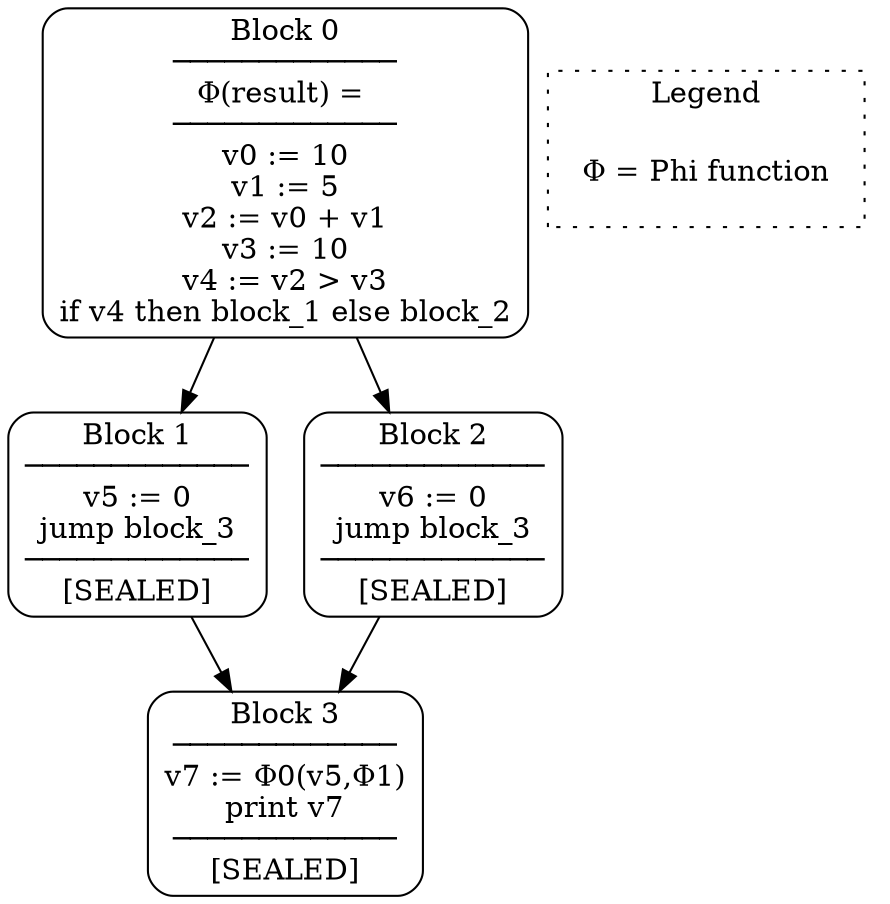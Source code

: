 digraph SSA {
    rankdir=TB;
    node [shape=box, style=rounded];
    
    block_0 [label="Block 0\n─────────────\nΦ(result) = \n─────────────\nv0 := 10\nv1 := 5\nv2 := v0 + v1\nv3 := 10\nv4 := v2 > v3\nif v4 then block_1 else block_2\n"];
    block_1 [label="Block 1\n─────────────\nv5 := 0\njump block_3\n─────────────\n[SEALED]\n"];
    block_2 [label="Block 2\n─────────────\nv6 := 0\njump block_3\n─────────────\n[SEALED]\n"];
    block_3 [label="Block 3\n─────────────\nv7 := Φ0(v5,Φ1)\nprint v7\n─────────────\n[SEALED]\n"];
    block_0 -> block_1;
    block_0 -> block_2;
    block_1 -> block_3;
    block_2 -> block_3;

    // Legend
    subgraph cluster_legend {
        label="Legend";
        style=dotted;
        "Φ = Phi function" [shape=plaintext];
    }
}
